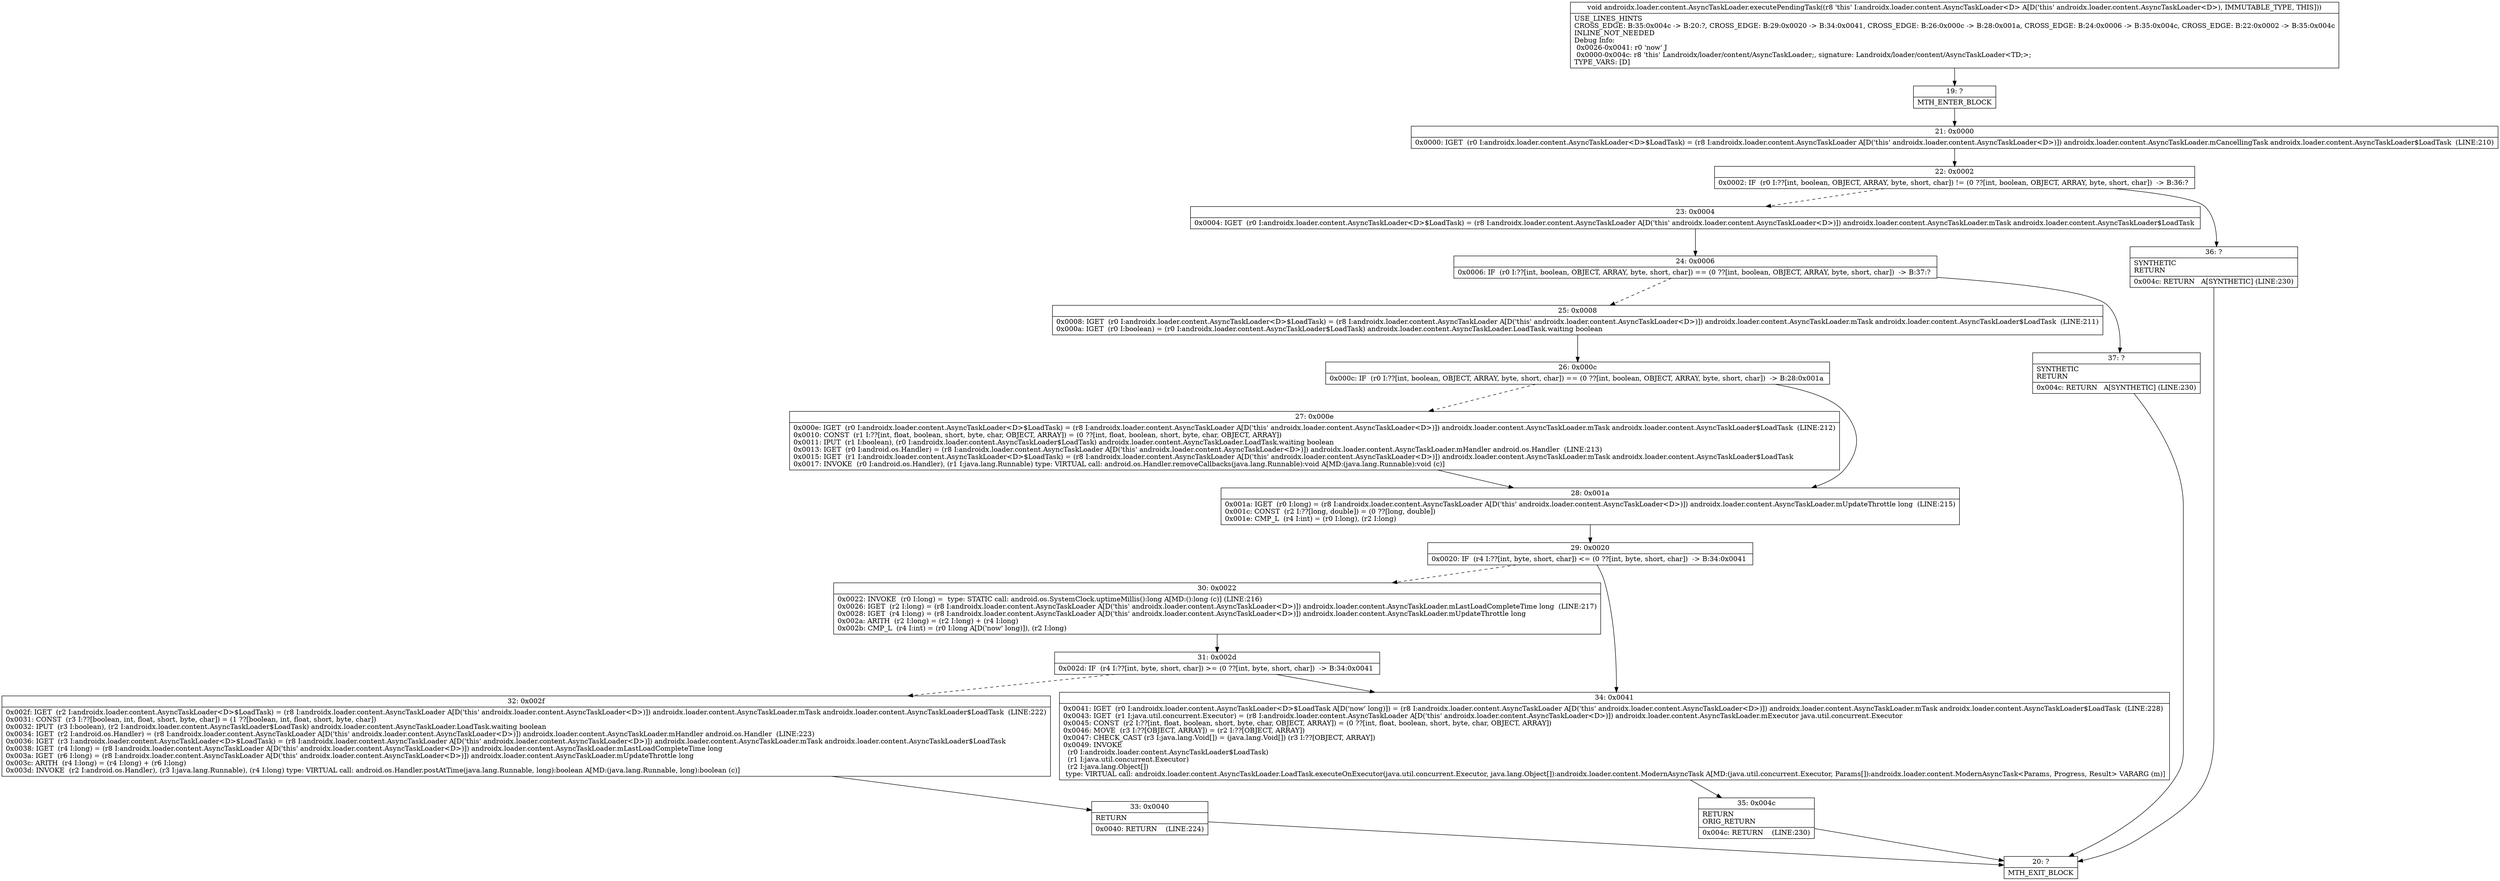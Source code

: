 digraph "CFG forandroidx.loader.content.AsyncTaskLoader.executePendingTask()V" {
Node_19 [shape=record,label="{19\:\ ?|MTH_ENTER_BLOCK\l}"];
Node_21 [shape=record,label="{21\:\ 0x0000|0x0000: IGET  (r0 I:androidx.loader.content.AsyncTaskLoader\<D\>$LoadTask) = (r8 I:androidx.loader.content.AsyncTaskLoader A[D('this' androidx.loader.content.AsyncTaskLoader\<D\>)]) androidx.loader.content.AsyncTaskLoader.mCancellingTask androidx.loader.content.AsyncTaskLoader$LoadTask  (LINE:210)\l}"];
Node_22 [shape=record,label="{22\:\ 0x0002|0x0002: IF  (r0 I:??[int, boolean, OBJECT, ARRAY, byte, short, char]) != (0 ??[int, boolean, OBJECT, ARRAY, byte, short, char])  \-\> B:36:? \l}"];
Node_23 [shape=record,label="{23\:\ 0x0004|0x0004: IGET  (r0 I:androidx.loader.content.AsyncTaskLoader\<D\>$LoadTask) = (r8 I:androidx.loader.content.AsyncTaskLoader A[D('this' androidx.loader.content.AsyncTaskLoader\<D\>)]) androidx.loader.content.AsyncTaskLoader.mTask androidx.loader.content.AsyncTaskLoader$LoadTask \l}"];
Node_24 [shape=record,label="{24\:\ 0x0006|0x0006: IF  (r0 I:??[int, boolean, OBJECT, ARRAY, byte, short, char]) == (0 ??[int, boolean, OBJECT, ARRAY, byte, short, char])  \-\> B:37:? \l}"];
Node_25 [shape=record,label="{25\:\ 0x0008|0x0008: IGET  (r0 I:androidx.loader.content.AsyncTaskLoader\<D\>$LoadTask) = (r8 I:androidx.loader.content.AsyncTaskLoader A[D('this' androidx.loader.content.AsyncTaskLoader\<D\>)]) androidx.loader.content.AsyncTaskLoader.mTask androidx.loader.content.AsyncTaskLoader$LoadTask  (LINE:211)\l0x000a: IGET  (r0 I:boolean) = (r0 I:androidx.loader.content.AsyncTaskLoader$LoadTask) androidx.loader.content.AsyncTaskLoader.LoadTask.waiting boolean \l}"];
Node_26 [shape=record,label="{26\:\ 0x000c|0x000c: IF  (r0 I:??[int, boolean, OBJECT, ARRAY, byte, short, char]) == (0 ??[int, boolean, OBJECT, ARRAY, byte, short, char])  \-\> B:28:0x001a \l}"];
Node_27 [shape=record,label="{27\:\ 0x000e|0x000e: IGET  (r0 I:androidx.loader.content.AsyncTaskLoader\<D\>$LoadTask) = (r8 I:androidx.loader.content.AsyncTaskLoader A[D('this' androidx.loader.content.AsyncTaskLoader\<D\>)]) androidx.loader.content.AsyncTaskLoader.mTask androidx.loader.content.AsyncTaskLoader$LoadTask  (LINE:212)\l0x0010: CONST  (r1 I:??[int, float, boolean, short, byte, char, OBJECT, ARRAY]) = (0 ??[int, float, boolean, short, byte, char, OBJECT, ARRAY]) \l0x0011: IPUT  (r1 I:boolean), (r0 I:androidx.loader.content.AsyncTaskLoader$LoadTask) androidx.loader.content.AsyncTaskLoader.LoadTask.waiting boolean \l0x0013: IGET  (r0 I:android.os.Handler) = (r8 I:androidx.loader.content.AsyncTaskLoader A[D('this' androidx.loader.content.AsyncTaskLoader\<D\>)]) androidx.loader.content.AsyncTaskLoader.mHandler android.os.Handler  (LINE:213)\l0x0015: IGET  (r1 I:androidx.loader.content.AsyncTaskLoader\<D\>$LoadTask) = (r8 I:androidx.loader.content.AsyncTaskLoader A[D('this' androidx.loader.content.AsyncTaskLoader\<D\>)]) androidx.loader.content.AsyncTaskLoader.mTask androidx.loader.content.AsyncTaskLoader$LoadTask \l0x0017: INVOKE  (r0 I:android.os.Handler), (r1 I:java.lang.Runnable) type: VIRTUAL call: android.os.Handler.removeCallbacks(java.lang.Runnable):void A[MD:(java.lang.Runnable):void (c)]\l}"];
Node_28 [shape=record,label="{28\:\ 0x001a|0x001a: IGET  (r0 I:long) = (r8 I:androidx.loader.content.AsyncTaskLoader A[D('this' androidx.loader.content.AsyncTaskLoader\<D\>)]) androidx.loader.content.AsyncTaskLoader.mUpdateThrottle long  (LINE:215)\l0x001c: CONST  (r2 I:??[long, double]) = (0 ??[long, double]) \l0x001e: CMP_L  (r4 I:int) = (r0 I:long), (r2 I:long) \l}"];
Node_29 [shape=record,label="{29\:\ 0x0020|0x0020: IF  (r4 I:??[int, byte, short, char]) \<= (0 ??[int, byte, short, char])  \-\> B:34:0x0041 \l}"];
Node_30 [shape=record,label="{30\:\ 0x0022|0x0022: INVOKE  (r0 I:long) =  type: STATIC call: android.os.SystemClock.uptimeMillis():long A[MD:():long (c)] (LINE:216)\l0x0026: IGET  (r2 I:long) = (r8 I:androidx.loader.content.AsyncTaskLoader A[D('this' androidx.loader.content.AsyncTaskLoader\<D\>)]) androidx.loader.content.AsyncTaskLoader.mLastLoadCompleteTime long  (LINE:217)\l0x0028: IGET  (r4 I:long) = (r8 I:androidx.loader.content.AsyncTaskLoader A[D('this' androidx.loader.content.AsyncTaskLoader\<D\>)]) androidx.loader.content.AsyncTaskLoader.mUpdateThrottle long \l0x002a: ARITH  (r2 I:long) = (r2 I:long) + (r4 I:long) \l0x002b: CMP_L  (r4 I:int) = (r0 I:long A[D('now' long)]), (r2 I:long) \l}"];
Node_31 [shape=record,label="{31\:\ 0x002d|0x002d: IF  (r4 I:??[int, byte, short, char]) \>= (0 ??[int, byte, short, char])  \-\> B:34:0x0041 \l}"];
Node_32 [shape=record,label="{32\:\ 0x002f|0x002f: IGET  (r2 I:androidx.loader.content.AsyncTaskLoader\<D\>$LoadTask) = (r8 I:androidx.loader.content.AsyncTaskLoader A[D('this' androidx.loader.content.AsyncTaskLoader\<D\>)]) androidx.loader.content.AsyncTaskLoader.mTask androidx.loader.content.AsyncTaskLoader$LoadTask  (LINE:222)\l0x0031: CONST  (r3 I:??[boolean, int, float, short, byte, char]) = (1 ??[boolean, int, float, short, byte, char]) \l0x0032: IPUT  (r3 I:boolean), (r2 I:androidx.loader.content.AsyncTaskLoader$LoadTask) androidx.loader.content.AsyncTaskLoader.LoadTask.waiting boolean \l0x0034: IGET  (r2 I:android.os.Handler) = (r8 I:androidx.loader.content.AsyncTaskLoader A[D('this' androidx.loader.content.AsyncTaskLoader\<D\>)]) androidx.loader.content.AsyncTaskLoader.mHandler android.os.Handler  (LINE:223)\l0x0036: IGET  (r3 I:androidx.loader.content.AsyncTaskLoader\<D\>$LoadTask) = (r8 I:androidx.loader.content.AsyncTaskLoader A[D('this' androidx.loader.content.AsyncTaskLoader\<D\>)]) androidx.loader.content.AsyncTaskLoader.mTask androidx.loader.content.AsyncTaskLoader$LoadTask \l0x0038: IGET  (r4 I:long) = (r8 I:androidx.loader.content.AsyncTaskLoader A[D('this' androidx.loader.content.AsyncTaskLoader\<D\>)]) androidx.loader.content.AsyncTaskLoader.mLastLoadCompleteTime long \l0x003a: IGET  (r6 I:long) = (r8 I:androidx.loader.content.AsyncTaskLoader A[D('this' androidx.loader.content.AsyncTaskLoader\<D\>)]) androidx.loader.content.AsyncTaskLoader.mUpdateThrottle long \l0x003c: ARITH  (r4 I:long) = (r4 I:long) + (r6 I:long) \l0x003d: INVOKE  (r2 I:android.os.Handler), (r3 I:java.lang.Runnable), (r4 I:long) type: VIRTUAL call: android.os.Handler.postAtTime(java.lang.Runnable, long):boolean A[MD:(java.lang.Runnable, long):boolean (c)]\l}"];
Node_33 [shape=record,label="{33\:\ 0x0040|RETURN\l|0x0040: RETURN    (LINE:224)\l}"];
Node_20 [shape=record,label="{20\:\ ?|MTH_EXIT_BLOCK\l}"];
Node_34 [shape=record,label="{34\:\ 0x0041|0x0041: IGET  (r0 I:androidx.loader.content.AsyncTaskLoader\<D\>$LoadTask A[D('now' long)]) = (r8 I:androidx.loader.content.AsyncTaskLoader A[D('this' androidx.loader.content.AsyncTaskLoader\<D\>)]) androidx.loader.content.AsyncTaskLoader.mTask androidx.loader.content.AsyncTaskLoader$LoadTask  (LINE:228)\l0x0043: IGET  (r1 I:java.util.concurrent.Executor) = (r8 I:androidx.loader.content.AsyncTaskLoader A[D('this' androidx.loader.content.AsyncTaskLoader\<D\>)]) androidx.loader.content.AsyncTaskLoader.mExecutor java.util.concurrent.Executor \l0x0045: CONST  (r2 I:??[int, float, boolean, short, byte, char, OBJECT, ARRAY]) = (0 ??[int, float, boolean, short, byte, char, OBJECT, ARRAY]) \l0x0046: MOVE  (r3 I:??[OBJECT, ARRAY]) = (r2 I:??[OBJECT, ARRAY]) \l0x0047: CHECK_CAST (r3 I:java.lang.Void[]) = (java.lang.Void[]) (r3 I:??[OBJECT, ARRAY]) \l0x0049: INVOKE  \l  (r0 I:androidx.loader.content.AsyncTaskLoader$LoadTask)\l  (r1 I:java.util.concurrent.Executor)\l  (r2 I:java.lang.Object[])\l type: VIRTUAL call: androidx.loader.content.AsyncTaskLoader.LoadTask.executeOnExecutor(java.util.concurrent.Executor, java.lang.Object[]):androidx.loader.content.ModernAsyncTask A[MD:(java.util.concurrent.Executor, Params[]):androidx.loader.content.ModernAsyncTask\<Params, Progress, Result\> VARARG (m)]\l}"];
Node_35 [shape=record,label="{35\:\ 0x004c|RETURN\lORIG_RETURN\l|0x004c: RETURN    (LINE:230)\l}"];
Node_37 [shape=record,label="{37\:\ ?|SYNTHETIC\lRETURN\l|0x004c: RETURN   A[SYNTHETIC] (LINE:230)\l}"];
Node_36 [shape=record,label="{36\:\ ?|SYNTHETIC\lRETURN\l|0x004c: RETURN   A[SYNTHETIC] (LINE:230)\l}"];
MethodNode[shape=record,label="{void androidx.loader.content.AsyncTaskLoader.executePendingTask((r8 'this' I:androidx.loader.content.AsyncTaskLoader\<D\> A[D('this' androidx.loader.content.AsyncTaskLoader\<D\>), IMMUTABLE_TYPE, THIS]))  | USE_LINES_HINTS\lCROSS_EDGE: B:35:0x004c \-\> B:20:?, CROSS_EDGE: B:29:0x0020 \-\> B:34:0x0041, CROSS_EDGE: B:26:0x000c \-\> B:28:0x001a, CROSS_EDGE: B:24:0x0006 \-\> B:35:0x004c, CROSS_EDGE: B:22:0x0002 \-\> B:35:0x004c\lINLINE_NOT_NEEDED\lDebug Info:\l  0x0026\-0x0041: r0 'now' J\l  0x0000\-0x004c: r8 'this' Landroidx\/loader\/content\/AsyncTaskLoader;, signature: Landroidx\/loader\/content\/AsyncTaskLoader\<TD;\>;\lTYPE_VARS: [D]\l}"];
MethodNode -> Node_19;Node_19 -> Node_21;
Node_21 -> Node_22;
Node_22 -> Node_23[style=dashed];
Node_22 -> Node_36;
Node_23 -> Node_24;
Node_24 -> Node_25[style=dashed];
Node_24 -> Node_37;
Node_25 -> Node_26;
Node_26 -> Node_27[style=dashed];
Node_26 -> Node_28;
Node_27 -> Node_28;
Node_28 -> Node_29;
Node_29 -> Node_30[style=dashed];
Node_29 -> Node_34;
Node_30 -> Node_31;
Node_31 -> Node_32[style=dashed];
Node_31 -> Node_34;
Node_32 -> Node_33;
Node_33 -> Node_20;
Node_34 -> Node_35;
Node_35 -> Node_20;
Node_37 -> Node_20;
Node_36 -> Node_20;
}

